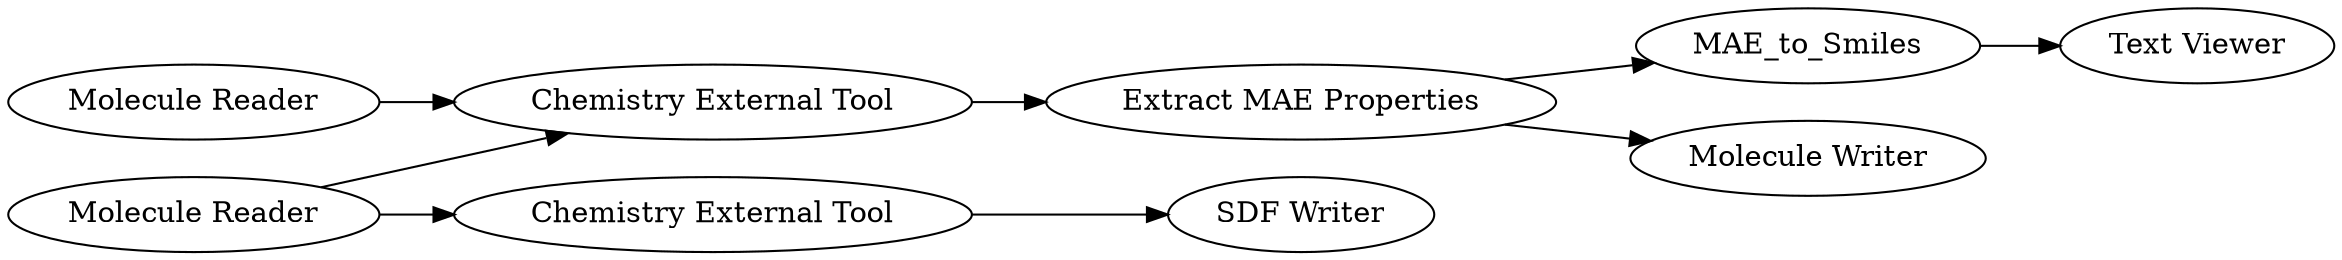digraph {
	8229 [label="Molecule Reader"]
	8237 [label="Extract MAE Properties"]
	8239 [label="Text Viewer"]
	8240 [label=MAE_to_Smiles]
	8246 [label="Chemistry External Tool"]
	8247 [label="Chemistry External Tool"]
	8389 [label="Molecule Writer"]
	9159 [label="Molecule Reader"]
	9160 [label="SDF Writer"]
	8229 -> 8246
	8237 -> 8389
	8237 -> 8240
	8240 -> 8239
	8246 -> 8237
	8247 -> 9160
	9159 -> 8247
	9159 -> 8246
	rankdir=LR
}
